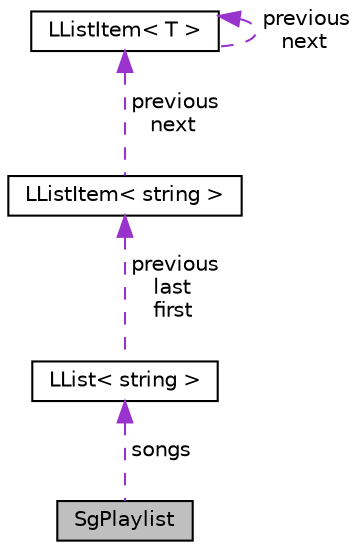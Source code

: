 digraph "SgPlaylist"
{
 // LATEX_PDF_SIZE
  edge [fontname="Helvetica",fontsize="10",labelfontname="Helvetica",labelfontsize="10"];
  node [fontname="Helvetica",fontsize="10",shape=record];
  Node1 [label="SgPlaylist",height=0.2,width=0.4,color="black", fillcolor="grey75", style="filled", fontcolor="black",tooltip=" "];
  Node2 -> Node1 [dir="back",color="darkorchid3",fontsize="10",style="dashed",label=" songs" ,fontname="Helvetica"];
  Node2 [label="LList\< string \>",height=0.2,width=0.4,color="black", fillcolor="white", style="filled",URL="$classLList.html",tooltip=" "];
  Node3 -> Node2 [dir="back",color="darkorchid3",fontsize="10",style="dashed",label=" previous\nlast\nfirst" ,fontname="Helvetica"];
  Node3 [label="LListItem\< string \>",height=0.2,width=0.4,color="black", fillcolor="white", style="filled",URL="$classLListItem.html",tooltip=" "];
  Node4 -> Node3 [dir="back",color="darkorchid3",fontsize="10",style="dashed",label=" previous\nnext" ,fontname="Helvetica"];
  Node4 [label="LListItem\< T \>",height=0.2,width=0.4,color="black", fillcolor="white", style="filled",URL="$classLListItem.html",tooltip=" "];
  Node4 -> Node4 [dir="back",color="darkorchid3",fontsize="10",style="dashed",label=" previous\nnext" ,fontname="Helvetica"];
}
